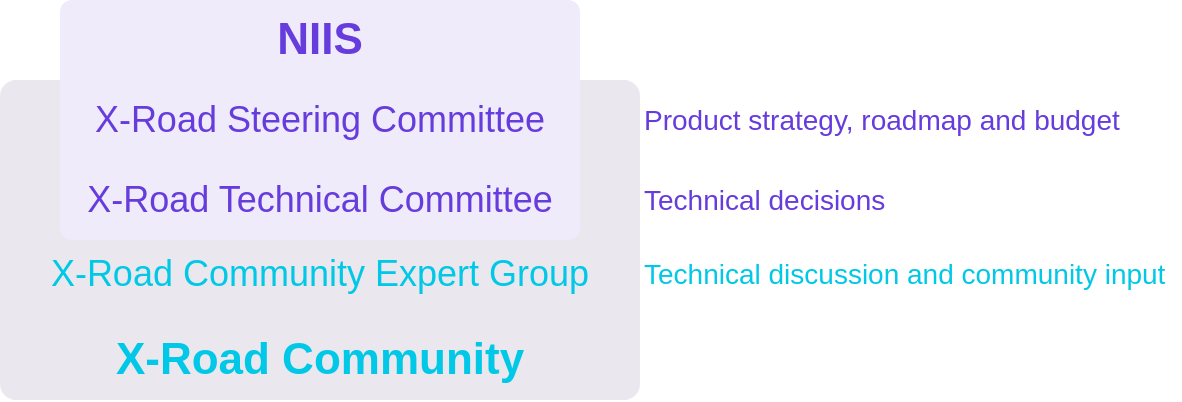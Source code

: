 <mxfile version="21.3.7" type="device">
  <diagram name="Page-1" id="J0YytCC7q1Ec_t18rkWh">
    <mxGraphModel dx="1114" dy="769" grid="1" gridSize="10" guides="1" tooltips="1" connect="1" arrows="1" fold="1" page="1" pageScale="1" pageWidth="827" pageHeight="1169" math="0" shadow="0">
      <root>
        <mxCell id="0" />
        <mxCell id="1" parent="0" />
        <mxCell id="CzfeoJ11z3lAc1uWFaJz-1" value="&amp;nbsp;" style="rounded=1;whiteSpace=wrap;html=1;strokeColor=none;strokeWidth=2;arcSize=5;perimeterSpacing=0;fillColor=#EAE8EE;" parent="1" vertex="1">
          <mxGeometry x="130" y="120" width="320" height="160" as="geometry" />
        </mxCell>
        <mxCell id="CzfeoJ11z3lAc1uWFaJz-2" value="&amp;nbsp;" style="rounded=1;whiteSpace=wrap;html=1;fillColor=#EFEBFB;strokeColor=none;strokeWidth=2;arcSize=5;perimeterSpacing=0;" parent="1" vertex="1">
          <mxGeometry x="160" y="80" width="260" height="120" as="geometry" />
        </mxCell>
        <mxCell id="CzfeoJ11z3lAc1uWFaJz-3" value="NIIS" style="text;html=1;strokeColor=none;fillColor=none;align=center;verticalAlign=middle;whiteSpace=wrap;rounded=0;fontColor=#663CDC;fontSize=22;fontStyle=1" parent="1" vertex="1">
          <mxGeometry x="260" y="90" width="60" height="20" as="geometry" />
        </mxCell>
        <mxCell id="CzfeoJ11z3lAc1uWFaJz-4" value="X-Road Technical Committee" style="text;html=1;strokeColor=none;fillColor=none;align=center;verticalAlign=middle;whiteSpace=wrap;rounded=0;fontColor=#663CDC;fontSize=18;fontStyle=0" parent="1" vertex="1">
          <mxGeometry x="170" y="170" width="240" height="20" as="geometry" />
        </mxCell>
        <mxCell id="CzfeoJ11z3lAc1uWFaJz-5" value="X-Road Community" style="text;html=1;strokeColor=none;fillColor=none;align=center;verticalAlign=middle;whiteSpace=wrap;rounded=0;fontColor=#00C8E6;fontSize=22;fontStyle=1" parent="1" vertex="1">
          <mxGeometry x="160" y="250" width="260" height="20" as="geometry" />
        </mxCell>
        <mxCell id="CzfeoJ11z3lAc1uWFaJz-6" value="Product strategy, roadmap and budget" style="text;html=1;strokeColor=none;fillColor=none;align=left;verticalAlign=middle;whiteSpace=wrap;rounded=0;fontColor=#663CDC;fontSize=14;fontStyle=0" parent="1" vertex="1">
          <mxGeometry x="450" y="130" width="260" height="20" as="geometry" />
        </mxCell>
        <mxCell id="CzfeoJ11z3lAc1uWFaJz-7" value="Technical decisions" style="text;html=1;strokeColor=none;fillColor=none;align=left;verticalAlign=middle;whiteSpace=wrap;rounded=0;fontColor=#663CDC;fontSize=14;fontStyle=0" parent="1" vertex="1">
          <mxGeometry x="450" y="170" width="130" height="20" as="geometry" />
        </mxCell>
        <mxCell id="CzfeoJ11z3lAc1uWFaJz-8" value="X-Road Community Expert Group" style="text;html=1;strokeColor=none;fillColor=none;align=center;verticalAlign=middle;whiteSpace=wrap;rounded=0;fontColor=#00C8E6;fontSize=18;fontStyle=0" parent="1" vertex="1">
          <mxGeometry x="150" y="207" width="280" height="20" as="geometry" />
        </mxCell>
        <mxCell id="CzfeoJ11z3lAc1uWFaJz-9" value="X-Road Steering Committee" style="text;html=1;strokeColor=none;fillColor=none;align=center;verticalAlign=middle;whiteSpace=wrap;rounded=0;fontColor=#663CDC;fontSize=18;fontStyle=0" parent="1" vertex="1">
          <mxGeometry x="170" y="130" width="240" height="20" as="geometry" />
        </mxCell>
        <mxCell id="-uwQYzKVNNEw3hH32dhK-1" value="Technical discussion and community input" style="text;html=1;strokeColor=none;fillColor=none;align=left;verticalAlign=middle;whiteSpace=wrap;rounded=0;fontColor=#00C8E6;fontSize=14;fontStyle=0" parent="1" vertex="1">
          <mxGeometry x="450" y="207" width="270" height="20" as="geometry" />
        </mxCell>
      </root>
    </mxGraphModel>
  </diagram>
</mxfile>

